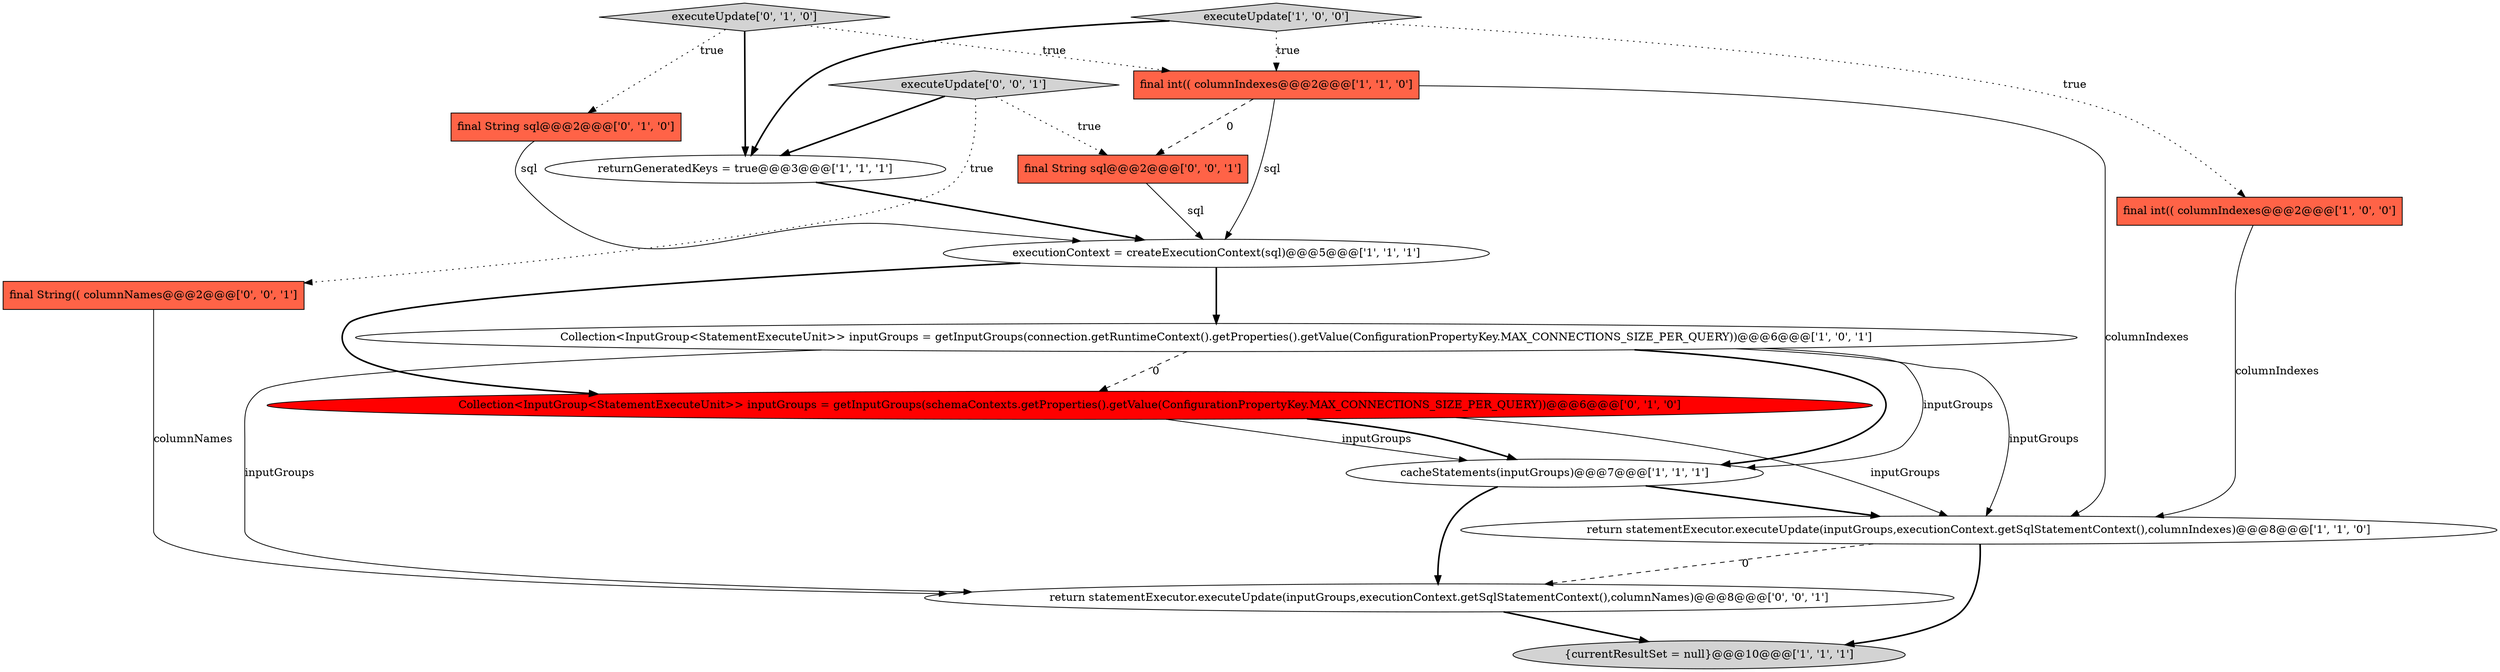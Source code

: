 digraph {
5 [style = filled, label = "returnGeneratedKeys = true@@@3@@@['1', '1', '1']", fillcolor = white, shape = ellipse image = "AAA0AAABBB1BBB"];
7 [style = filled, label = "final int(( columnIndexes@@@2@@@['1', '1', '0']", fillcolor = tomato, shape = box image = "AAA0AAABBB1BBB"];
6 [style = filled, label = "Collection<InputGroup<StatementExecuteUnit>> inputGroups = getInputGroups(connection.getRuntimeContext().getProperties().getValue(ConfigurationPropertyKey.MAX_CONNECTIONS_SIZE_PER_QUERY))@@@6@@@['1', '0', '1']", fillcolor = white, shape = ellipse image = "AAA0AAABBB1BBB"];
1 [style = filled, label = "cacheStatements(inputGroups)@@@7@@@['1', '1', '1']", fillcolor = white, shape = ellipse image = "AAA0AAABBB1BBB"];
0 [style = filled, label = "final int(( columnIndexes@@@2@@@['1', '0', '0']", fillcolor = tomato, shape = box image = "AAA0AAABBB1BBB"];
3 [style = filled, label = "{currentResultSet = null}@@@10@@@['1', '1', '1']", fillcolor = lightgray, shape = ellipse image = "AAA0AAABBB1BBB"];
11 [style = filled, label = "final String sql@@@2@@@['0', '1', '0']", fillcolor = tomato, shape = box image = "AAA0AAABBB2BBB"];
2 [style = filled, label = "return statementExecutor.executeUpdate(inputGroups,executionContext.getSqlStatementContext(),columnIndexes)@@@8@@@['1', '1', '0']", fillcolor = white, shape = ellipse image = "AAA0AAABBB1BBB"];
9 [style = filled, label = "Collection<InputGroup<StatementExecuteUnit>> inputGroups = getInputGroups(schemaContexts.getProperties().getValue(ConfigurationPropertyKey.MAX_CONNECTIONS_SIZE_PER_QUERY))@@@6@@@['0', '1', '0']", fillcolor = red, shape = ellipse image = "AAA1AAABBB2BBB"];
10 [style = filled, label = "executeUpdate['0', '1', '0']", fillcolor = lightgray, shape = diamond image = "AAA0AAABBB2BBB"];
4 [style = filled, label = "executeUpdate['1', '0', '0']", fillcolor = lightgray, shape = diamond image = "AAA0AAABBB1BBB"];
13 [style = filled, label = "final String(( columnNames@@@2@@@['0', '0', '1']", fillcolor = tomato, shape = box image = "AAA0AAABBB3BBB"];
12 [style = filled, label = "executeUpdate['0', '0', '1']", fillcolor = lightgray, shape = diamond image = "AAA0AAABBB3BBB"];
15 [style = filled, label = "final String sql@@@2@@@['0', '0', '1']", fillcolor = tomato, shape = box image = "AAA0AAABBB3BBB"];
14 [style = filled, label = "return statementExecutor.executeUpdate(inputGroups,executionContext.getSqlStatementContext(),columnNames)@@@8@@@['0', '0', '1']", fillcolor = white, shape = ellipse image = "AAA0AAABBB3BBB"];
8 [style = filled, label = "executionContext = createExecutionContext(sql)@@@5@@@['1', '1', '1']", fillcolor = white, shape = ellipse image = "AAA0AAABBB1BBB"];
14->3 [style = bold, label=""];
5->8 [style = bold, label=""];
6->14 [style = solid, label="inputGroups"];
9->2 [style = solid, label="inputGroups"];
12->5 [style = bold, label=""];
2->3 [style = bold, label=""];
4->0 [style = dotted, label="true"];
6->9 [style = dashed, label="0"];
12->15 [style = dotted, label="true"];
4->7 [style = dotted, label="true"];
7->8 [style = solid, label="sql"];
8->6 [style = bold, label=""];
6->1 [style = solid, label="inputGroups"];
11->8 [style = solid, label="sql"];
9->1 [style = solid, label="inputGroups"];
15->8 [style = solid, label="sql"];
6->1 [style = bold, label=""];
12->13 [style = dotted, label="true"];
10->5 [style = bold, label=""];
2->14 [style = dashed, label="0"];
10->11 [style = dotted, label="true"];
6->2 [style = solid, label="inputGroups"];
8->9 [style = bold, label=""];
7->15 [style = dashed, label="0"];
1->14 [style = bold, label=""];
1->2 [style = bold, label=""];
9->1 [style = bold, label=""];
0->2 [style = solid, label="columnIndexes"];
4->5 [style = bold, label=""];
10->7 [style = dotted, label="true"];
7->2 [style = solid, label="columnIndexes"];
13->14 [style = solid, label="columnNames"];
}
